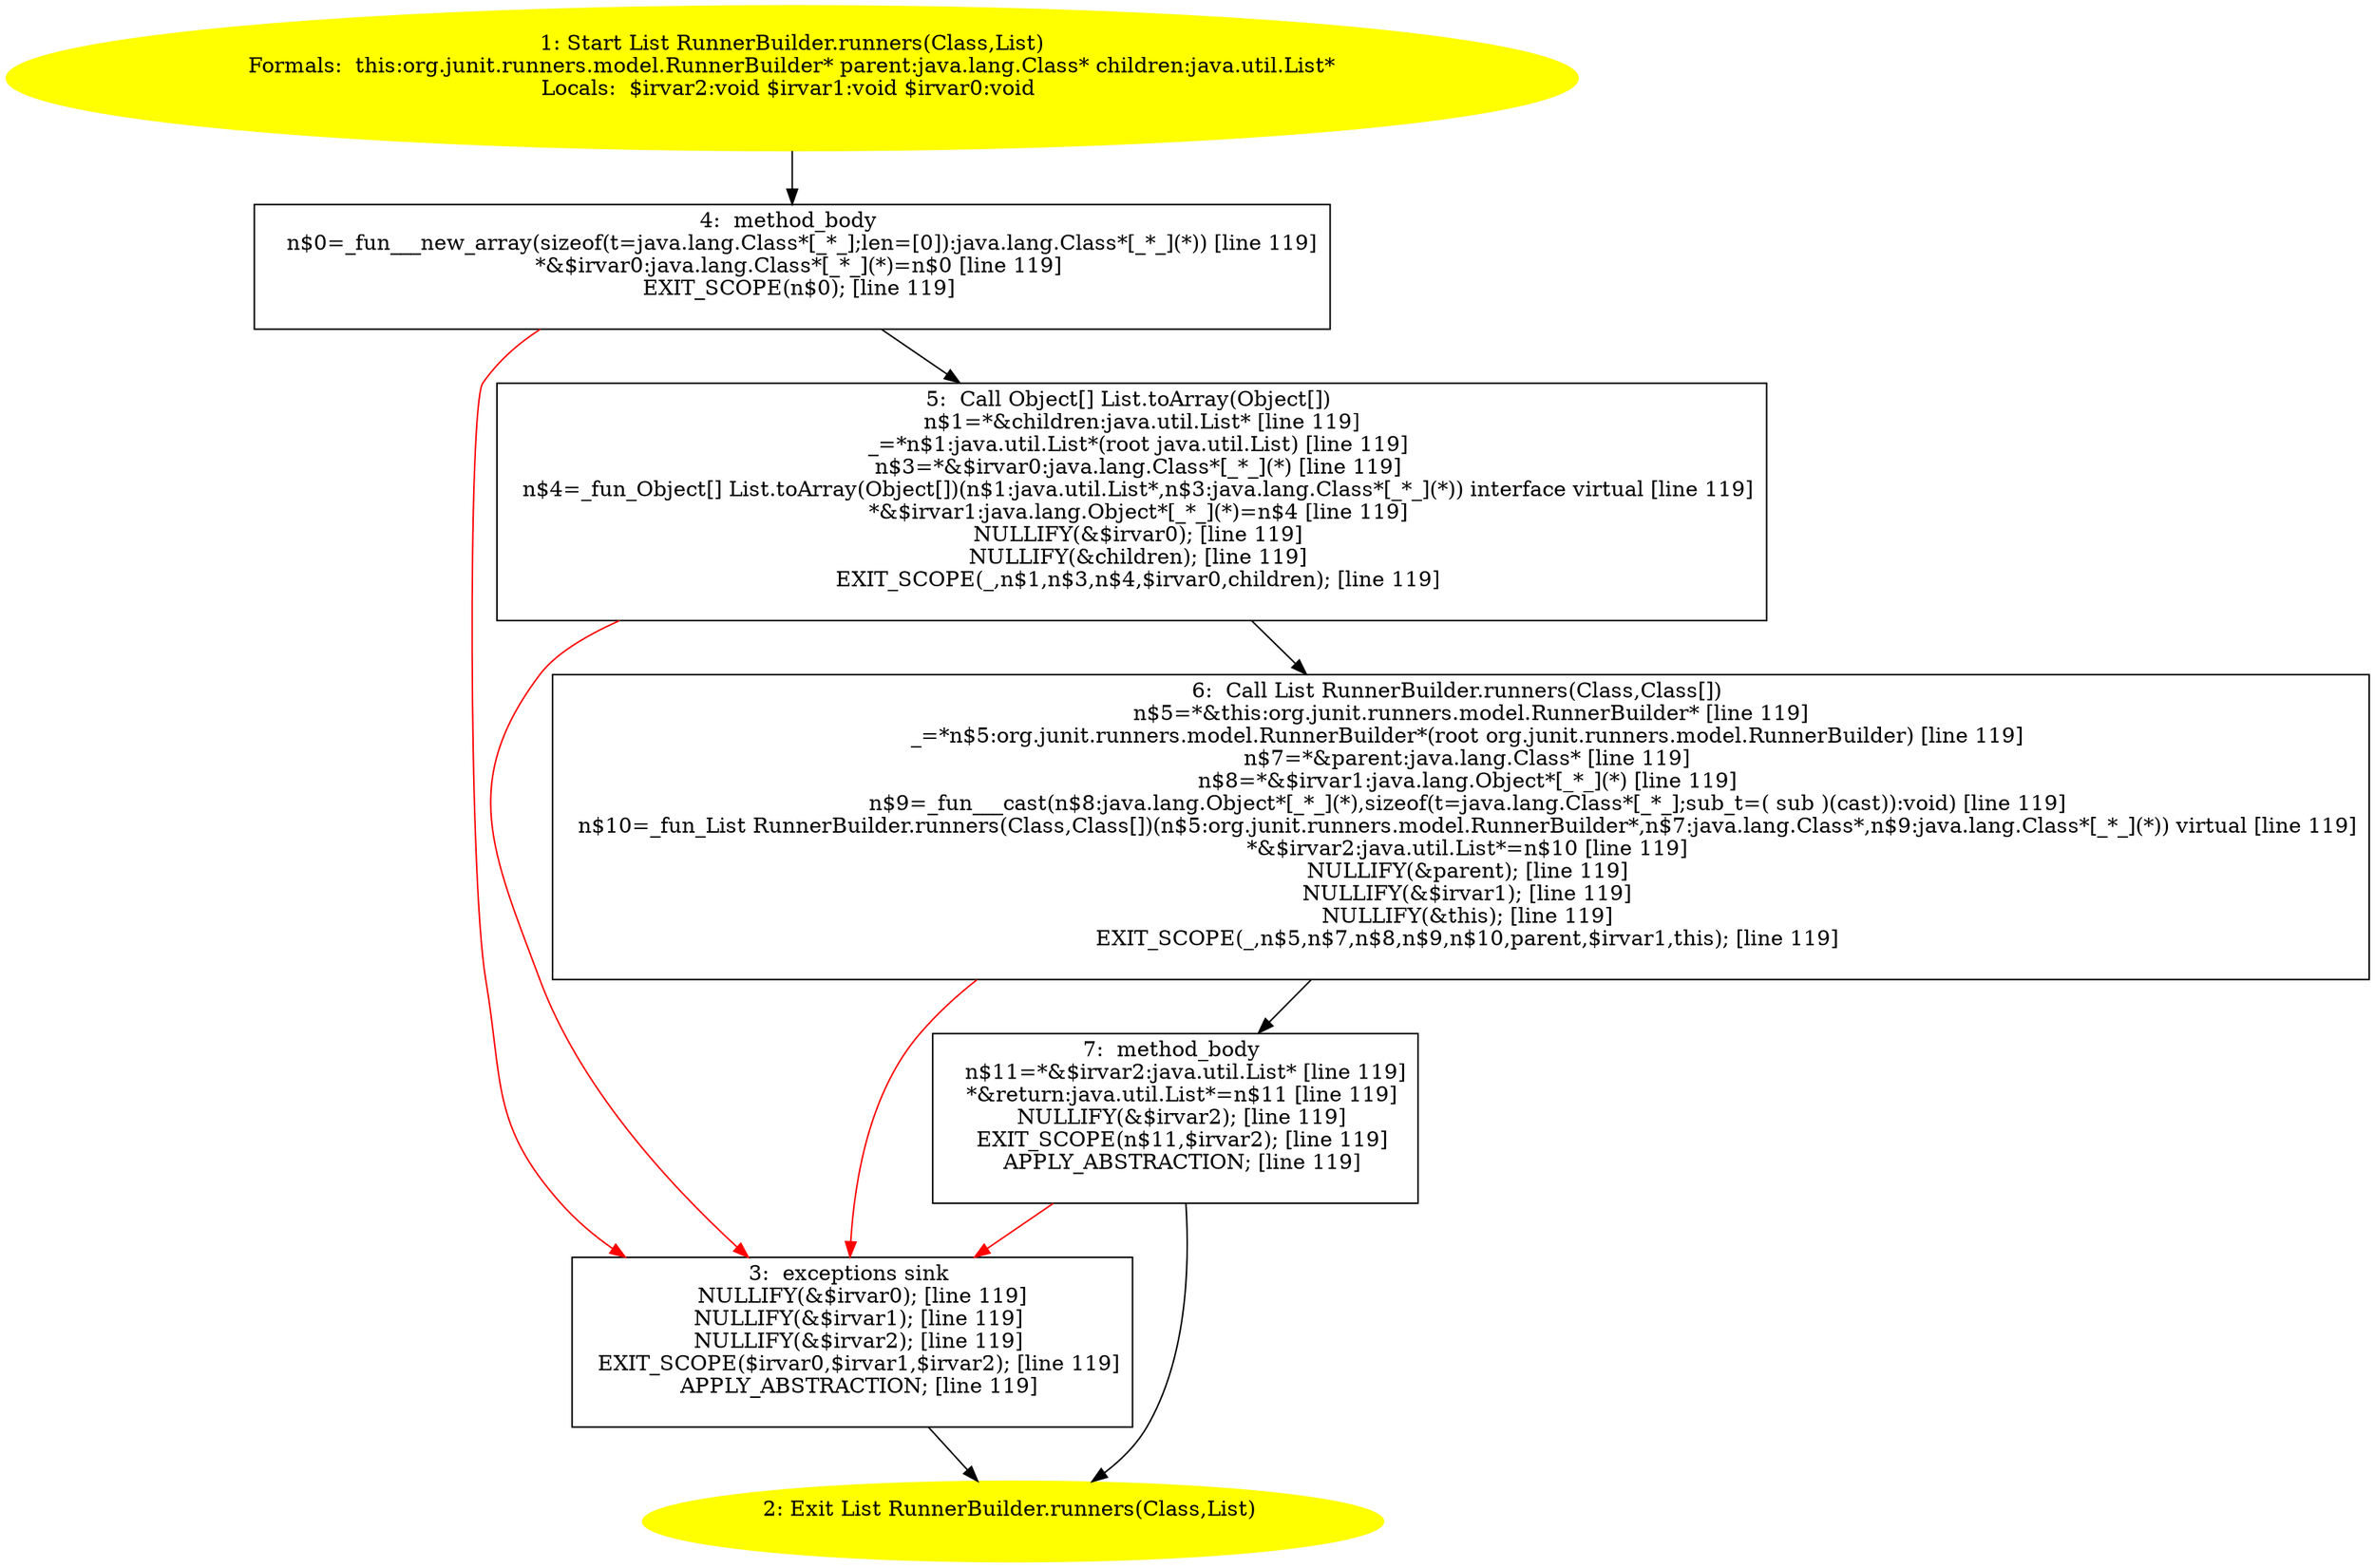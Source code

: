 /* @generated */
digraph cfg {
"org.junit.runners.model.RunnerBuilder.runners(java.lang.Class,java.util.List):java.util.List.371fe5e9c69c66c1396240977f1ac7ce_1" [label="1: Start List RunnerBuilder.runners(Class,List)\nFormals:  this:org.junit.runners.model.RunnerBuilder* parent:java.lang.Class* children:java.util.List*\nLocals:  $irvar2:void $irvar1:void $irvar0:void \n  " color=yellow style=filled]
	

	 "org.junit.runners.model.RunnerBuilder.runners(java.lang.Class,java.util.List):java.util.List.371fe5e9c69c66c1396240977f1ac7ce_1" -> "org.junit.runners.model.RunnerBuilder.runners(java.lang.Class,java.util.List):java.util.List.371fe5e9c69c66c1396240977f1ac7ce_4" ;
"org.junit.runners.model.RunnerBuilder.runners(java.lang.Class,java.util.List):java.util.List.371fe5e9c69c66c1396240977f1ac7ce_2" [label="2: Exit List RunnerBuilder.runners(Class,List) \n  " color=yellow style=filled]
	

"org.junit.runners.model.RunnerBuilder.runners(java.lang.Class,java.util.List):java.util.List.371fe5e9c69c66c1396240977f1ac7ce_3" [label="3:  exceptions sink \n   NULLIFY(&$irvar0); [line 119]\n  NULLIFY(&$irvar1); [line 119]\n  NULLIFY(&$irvar2); [line 119]\n  EXIT_SCOPE($irvar0,$irvar1,$irvar2); [line 119]\n  APPLY_ABSTRACTION; [line 119]\n " shape="box"]
	

	 "org.junit.runners.model.RunnerBuilder.runners(java.lang.Class,java.util.List):java.util.List.371fe5e9c69c66c1396240977f1ac7ce_3" -> "org.junit.runners.model.RunnerBuilder.runners(java.lang.Class,java.util.List):java.util.List.371fe5e9c69c66c1396240977f1ac7ce_2" ;
"org.junit.runners.model.RunnerBuilder.runners(java.lang.Class,java.util.List):java.util.List.371fe5e9c69c66c1396240977f1ac7ce_4" [label="4:  method_body \n   n$0=_fun___new_array(sizeof(t=java.lang.Class*[_*_];len=[0]):java.lang.Class*[_*_](*)) [line 119]\n  *&$irvar0:java.lang.Class*[_*_](*)=n$0 [line 119]\n  EXIT_SCOPE(n$0); [line 119]\n " shape="box"]
	

	 "org.junit.runners.model.RunnerBuilder.runners(java.lang.Class,java.util.List):java.util.List.371fe5e9c69c66c1396240977f1ac7ce_4" -> "org.junit.runners.model.RunnerBuilder.runners(java.lang.Class,java.util.List):java.util.List.371fe5e9c69c66c1396240977f1ac7ce_5" ;
	 "org.junit.runners.model.RunnerBuilder.runners(java.lang.Class,java.util.List):java.util.List.371fe5e9c69c66c1396240977f1ac7ce_4" -> "org.junit.runners.model.RunnerBuilder.runners(java.lang.Class,java.util.List):java.util.List.371fe5e9c69c66c1396240977f1ac7ce_3" [color="red" ];
"org.junit.runners.model.RunnerBuilder.runners(java.lang.Class,java.util.List):java.util.List.371fe5e9c69c66c1396240977f1ac7ce_5" [label="5:  Call Object[] List.toArray(Object[]) \n   n$1=*&children:java.util.List* [line 119]\n  _=*n$1:java.util.List*(root java.util.List) [line 119]\n  n$3=*&$irvar0:java.lang.Class*[_*_](*) [line 119]\n  n$4=_fun_Object[] List.toArray(Object[])(n$1:java.util.List*,n$3:java.lang.Class*[_*_](*)) interface virtual [line 119]\n  *&$irvar1:java.lang.Object*[_*_](*)=n$4 [line 119]\n  NULLIFY(&$irvar0); [line 119]\n  NULLIFY(&children); [line 119]\n  EXIT_SCOPE(_,n$1,n$3,n$4,$irvar0,children); [line 119]\n " shape="box"]
	

	 "org.junit.runners.model.RunnerBuilder.runners(java.lang.Class,java.util.List):java.util.List.371fe5e9c69c66c1396240977f1ac7ce_5" -> "org.junit.runners.model.RunnerBuilder.runners(java.lang.Class,java.util.List):java.util.List.371fe5e9c69c66c1396240977f1ac7ce_6" ;
	 "org.junit.runners.model.RunnerBuilder.runners(java.lang.Class,java.util.List):java.util.List.371fe5e9c69c66c1396240977f1ac7ce_5" -> "org.junit.runners.model.RunnerBuilder.runners(java.lang.Class,java.util.List):java.util.List.371fe5e9c69c66c1396240977f1ac7ce_3" [color="red" ];
"org.junit.runners.model.RunnerBuilder.runners(java.lang.Class,java.util.List):java.util.List.371fe5e9c69c66c1396240977f1ac7ce_6" [label="6:  Call List RunnerBuilder.runners(Class,Class[]) \n   n$5=*&this:org.junit.runners.model.RunnerBuilder* [line 119]\n  _=*n$5:org.junit.runners.model.RunnerBuilder*(root org.junit.runners.model.RunnerBuilder) [line 119]\n  n$7=*&parent:java.lang.Class* [line 119]\n  n$8=*&$irvar1:java.lang.Object*[_*_](*) [line 119]\n  n$9=_fun___cast(n$8:java.lang.Object*[_*_](*),sizeof(t=java.lang.Class*[_*_];sub_t=( sub )(cast)):void) [line 119]\n  n$10=_fun_List RunnerBuilder.runners(Class,Class[])(n$5:org.junit.runners.model.RunnerBuilder*,n$7:java.lang.Class*,n$9:java.lang.Class*[_*_](*)) virtual [line 119]\n  *&$irvar2:java.util.List*=n$10 [line 119]\n  NULLIFY(&parent); [line 119]\n  NULLIFY(&$irvar1); [line 119]\n  NULLIFY(&this); [line 119]\n  EXIT_SCOPE(_,n$5,n$7,n$8,n$9,n$10,parent,$irvar1,this); [line 119]\n " shape="box"]
	

	 "org.junit.runners.model.RunnerBuilder.runners(java.lang.Class,java.util.List):java.util.List.371fe5e9c69c66c1396240977f1ac7ce_6" -> "org.junit.runners.model.RunnerBuilder.runners(java.lang.Class,java.util.List):java.util.List.371fe5e9c69c66c1396240977f1ac7ce_7" ;
	 "org.junit.runners.model.RunnerBuilder.runners(java.lang.Class,java.util.List):java.util.List.371fe5e9c69c66c1396240977f1ac7ce_6" -> "org.junit.runners.model.RunnerBuilder.runners(java.lang.Class,java.util.List):java.util.List.371fe5e9c69c66c1396240977f1ac7ce_3" [color="red" ];
"org.junit.runners.model.RunnerBuilder.runners(java.lang.Class,java.util.List):java.util.List.371fe5e9c69c66c1396240977f1ac7ce_7" [label="7:  method_body \n   n$11=*&$irvar2:java.util.List* [line 119]\n  *&return:java.util.List*=n$11 [line 119]\n  NULLIFY(&$irvar2); [line 119]\n  EXIT_SCOPE(n$11,$irvar2); [line 119]\n  APPLY_ABSTRACTION; [line 119]\n " shape="box"]
	

	 "org.junit.runners.model.RunnerBuilder.runners(java.lang.Class,java.util.List):java.util.List.371fe5e9c69c66c1396240977f1ac7ce_7" -> "org.junit.runners.model.RunnerBuilder.runners(java.lang.Class,java.util.List):java.util.List.371fe5e9c69c66c1396240977f1ac7ce_2" ;
	 "org.junit.runners.model.RunnerBuilder.runners(java.lang.Class,java.util.List):java.util.List.371fe5e9c69c66c1396240977f1ac7ce_7" -> "org.junit.runners.model.RunnerBuilder.runners(java.lang.Class,java.util.List):java.util.List.371fe5e9c69c66c1396240977f1ac7ce_3" [color="red" ];
}
